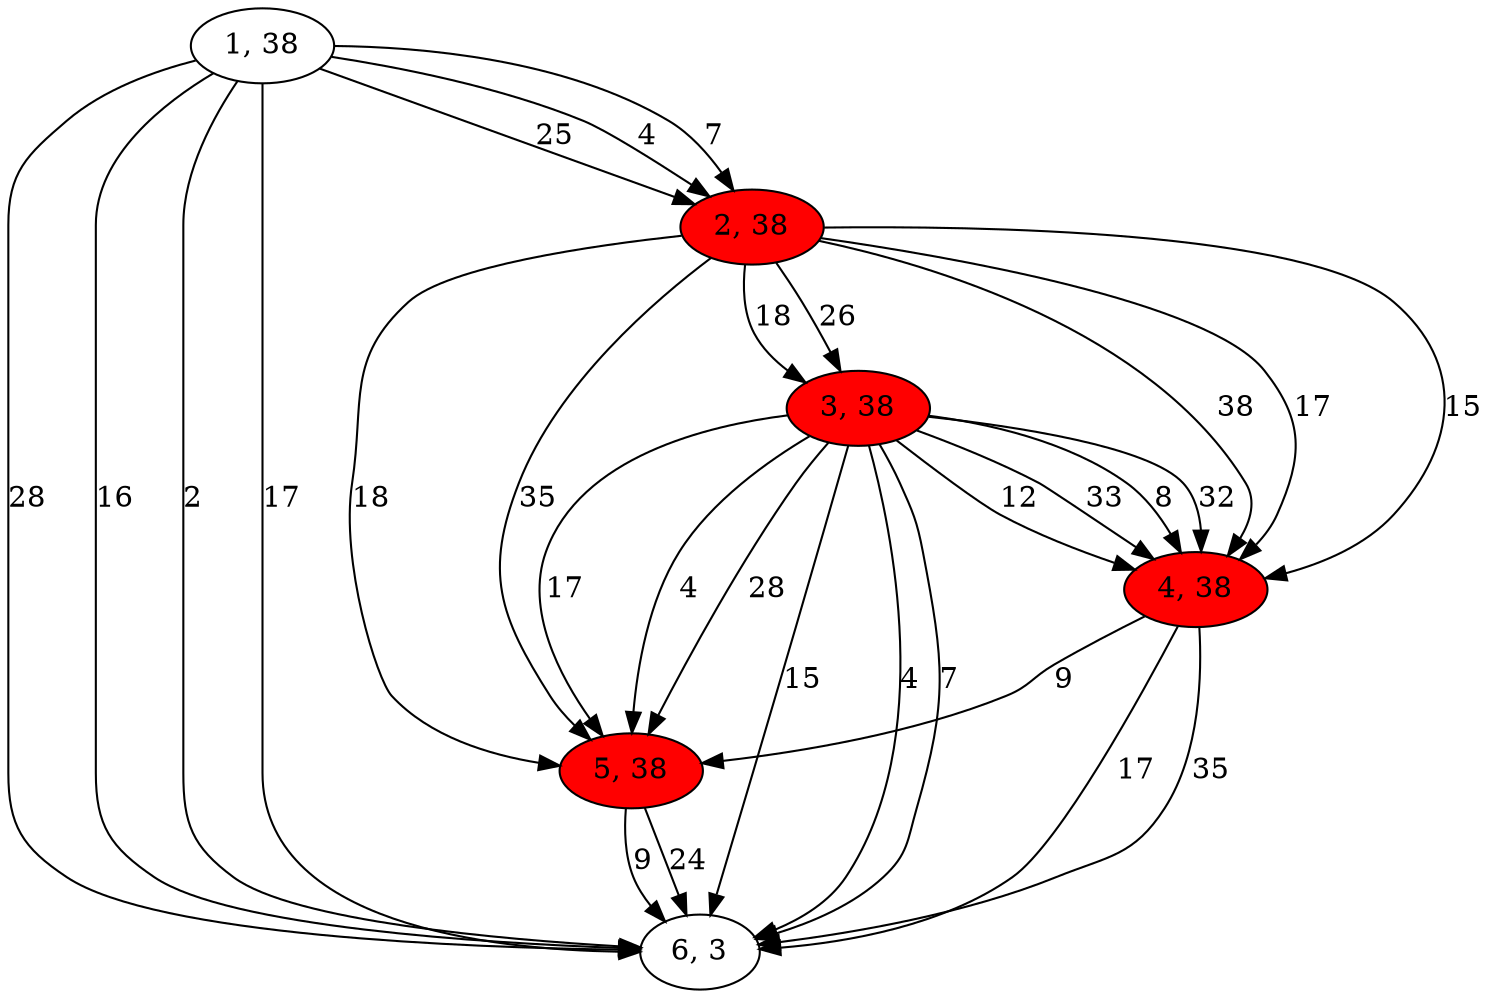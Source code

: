 digraph G{
1[label="1, 38"]
2[label="2, 38"]
3[label="3, 38"]
4[label="4, 38"]
5[label="5, 38"]
6[label="6, 3"]
1->2[label="7"]
1->6[label="28"]
1->6[label="16"]
1->2[label="25"]
1->6[label="2"]
1->6[label="17"]
1->2[label="4"]
2[style = filled,fillcolor=red]
2->5[label="18"]
2->3[label="26"]
2->4[label="15"]
2->5[label="35"]
2->4[label="38"]
2->4[label="17"]
2->3[label="18"]
3[style = filled,fillcolor=red]
3->6[label="4"]
3->4[label="12"]
3->5[label="28"]
3->6[label="7"]
3->5[label="17"]
3->4[label="33"]
3->6[label="15"]
3->4[label="8"]
3->5[label="4"]
3->4[label="32"]
4[style = filled,fillcolor=red]
4->6[label="17"]
4->5[label="9"]
4->6[label="35"]
5[style = filled,fillcolor=red]
5->6[label="9"]
5->6[label="24"]
}
